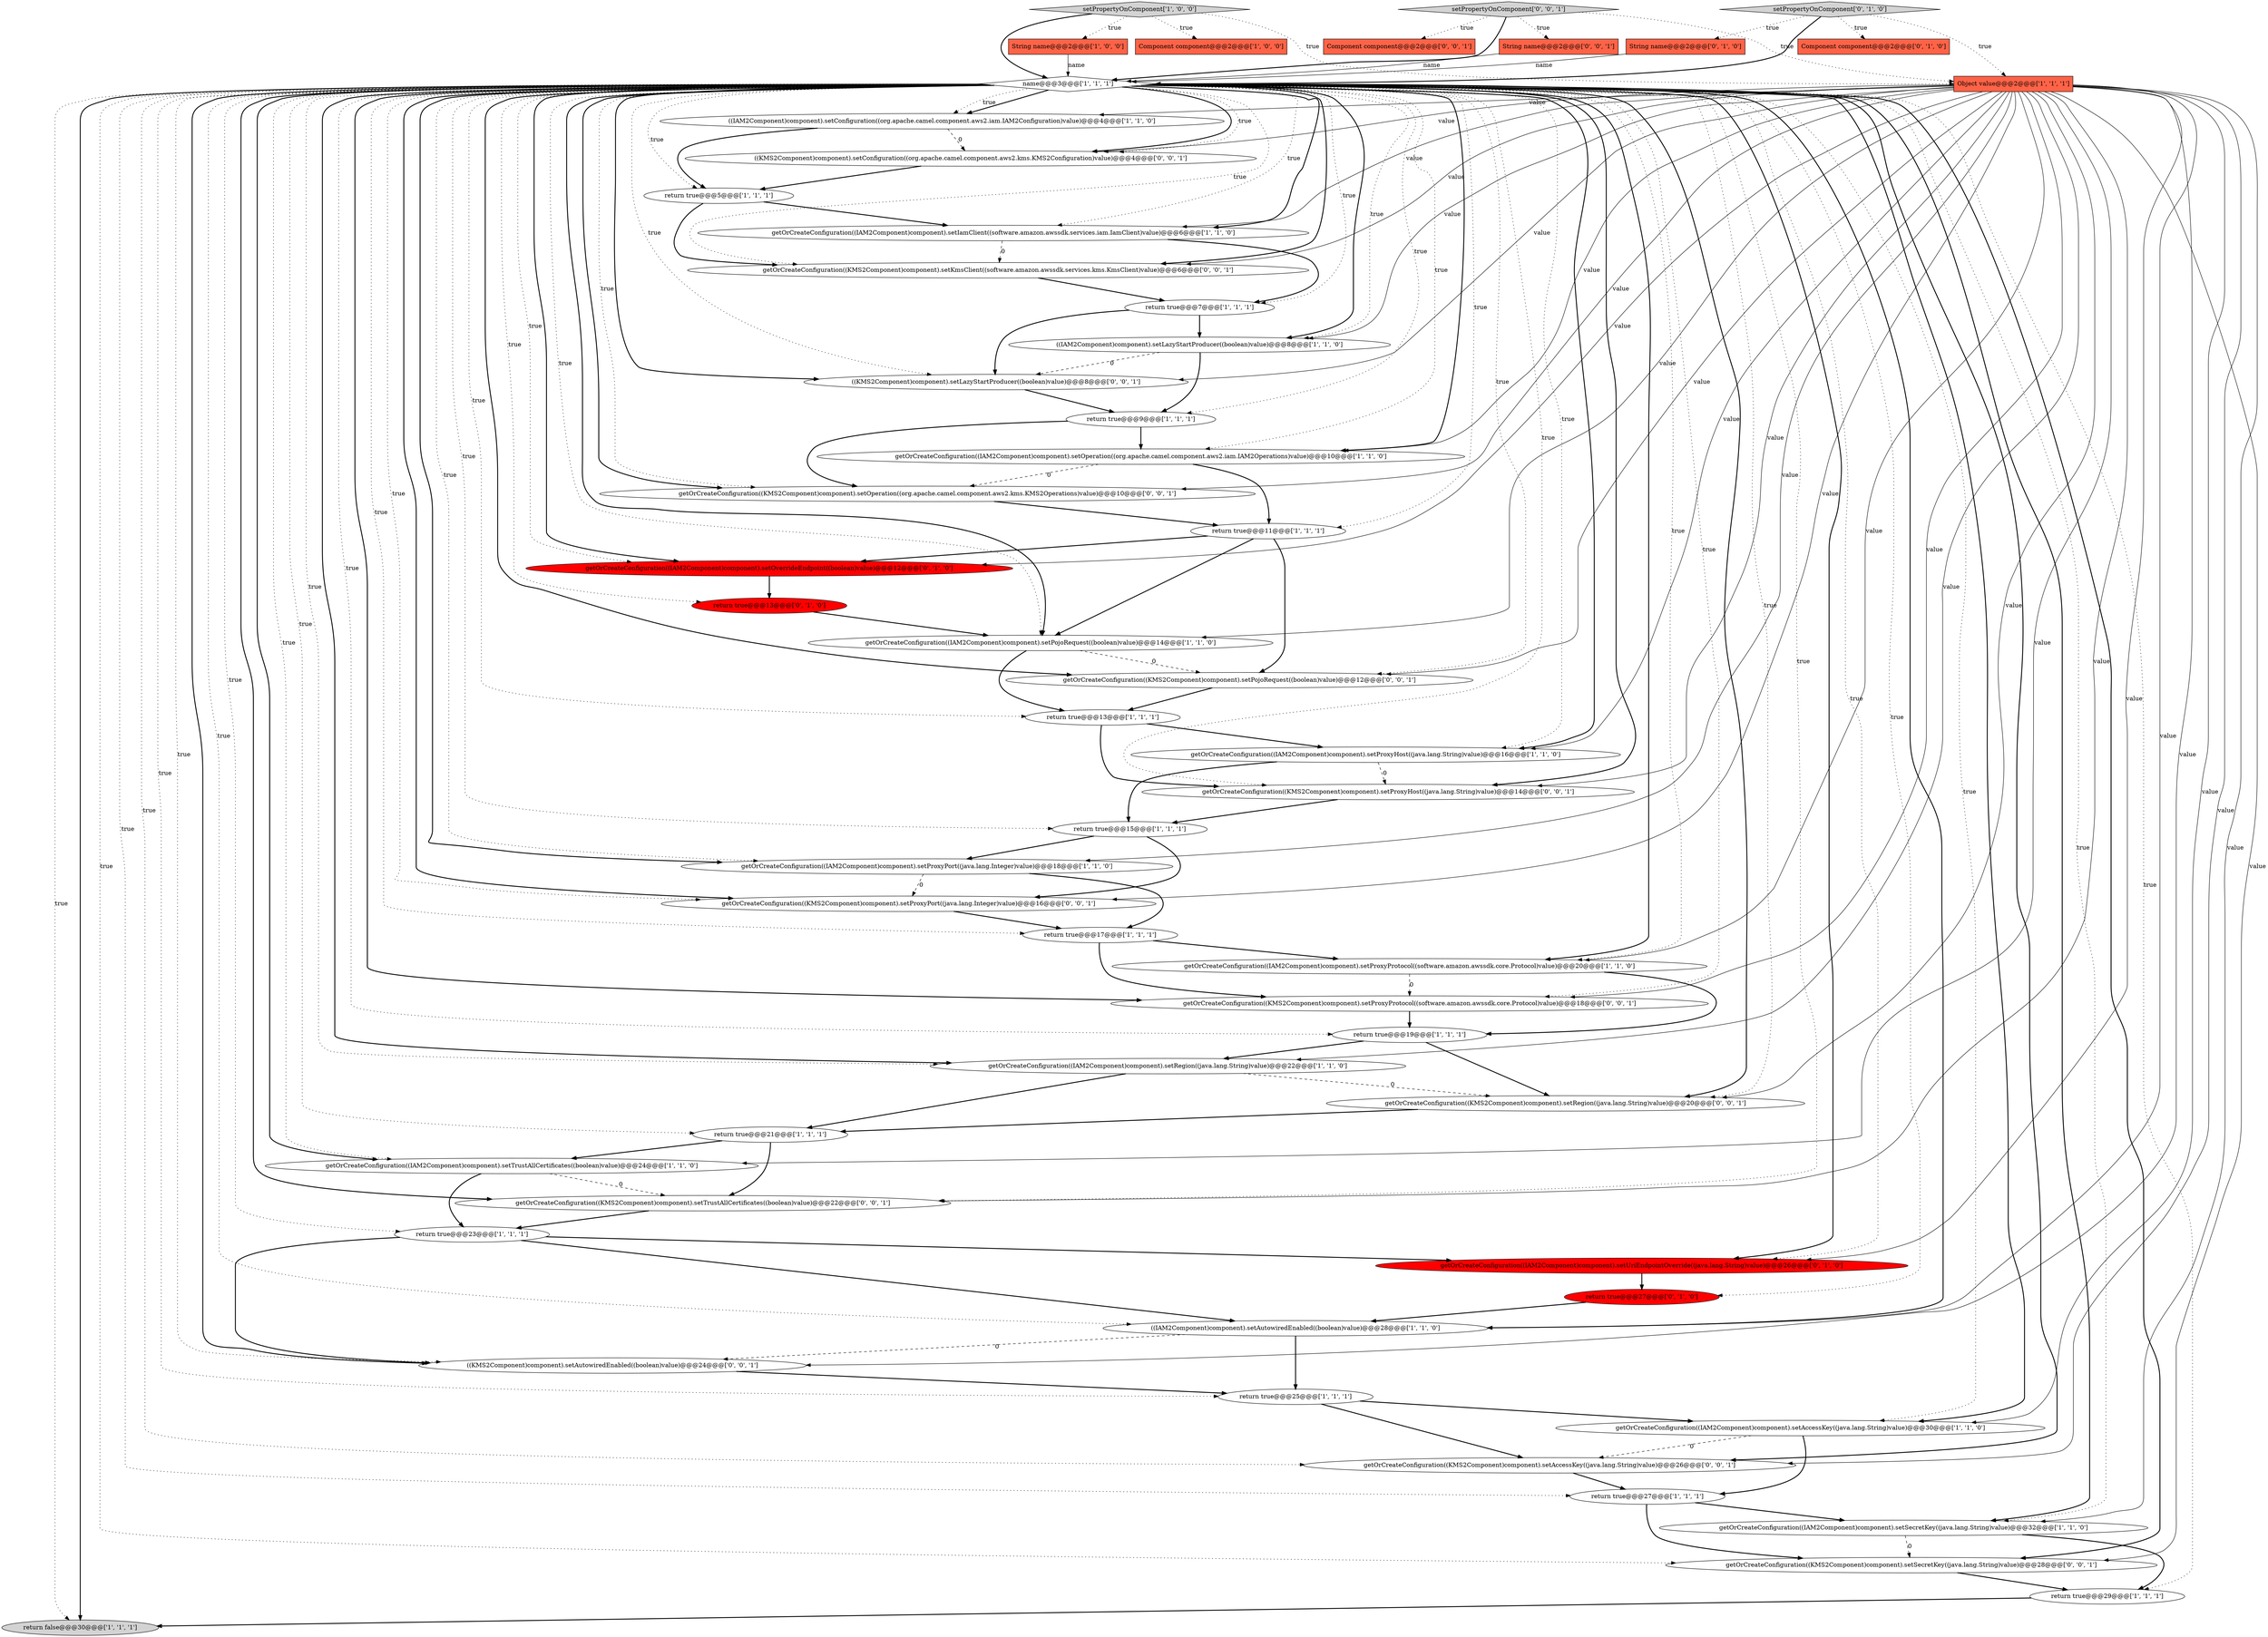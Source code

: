 digraph {
1 [style = filled, label = "return true@@@27@@@['1', '1', '1']", fillcolor = white, shape = ellipse image = "AAA0AAABBB1BBB"];
25 [style = filled, label = "setPropertyOnComponent['1', '0', '0']", fillcolor = lightgray, shape = diamond image = "AAA0AAABBB1BBB"];
19 [style = filled, label = "return true@@@7@@@['1', '1', '1']", fillcolor = white, shape = ellipse image = "AAA0AAABBB1BBB"];
40 [style = filled, label = "getOrCreateConfiguration((KMS2Component)component).setProxyProtocol((software.amazon.awssdk.core.Protocol)value)@@@18@@@['0', '0', '1']", fillcolor = white, shape = ellipse image = "AAA0AAABBB3BBB"];
23 [style = filled, label = "((IAM2Component)component).setAutowiredEnabled((boolean)value)@@@28@@@['1', '1', '0']", fillcolor = white, shape = ellipse image = "AAA0AAABBB1BBB"];
11 [style = filled, label = "getOrCreateConfiguration((IAM2Component)component).setSecretKey((java.lang.String)value)@@@32@@@['1', '1', '0']", fillcolor = white, shape = ellipse image = "AAA0AAABBB1BBB"];
38 [style = filled, label = "setPropertyOnComponent['0', '1', '0']", fillcolor = lightgray, shape = diamond image = "AAA0AAABBB2BBB"];
33 [style = filled, label = "return true@@@27@@@['0', '1', '0']", fillcolor = red, shape = ellipse image = "AAA1AAABBB2BBB"];
2 [style = filled, label = "String name@@@2@@@['1', '0', '0']", fillcolor = tomato, shape = box image = "AAA0AAABBB1BBB"];
50 [style = filled, label = "setPropertyOnComponent['0', '0', '1']", fillcolor = lightgray, shape = diamond image = "AAA0AAABBB3BBB"];
42 [style = filled, label = "getOrCreateConfiguration((KMS2Component)component).setOperation((org.apache.camel.component.aws2.kms.KMS2Operations)value)@@@10@@@['0', '0', '1']", fillcolor = white, shape = ellipse image = "AAA0AAABBB3BBB"];
44 [style = filled, label = "getOrCreateConfiguration((KMS2Component)component).setRegion((java.lang.String)value)@@@20@@@['0', '0', '1']", fillcolor = white, shape = ellipse image = "AAA0AAABBB3BBB"];
14 [style = filled, label = "getOrCreateConfiguration((IAM2Component)component).setRegion((java.lang.String)value)@@@22@@@['1', '1', '0']", fillcolor = white, shape = ellipse image = "AAA0AAABBB1BBB"];
53 [style = filled, label = "getOrCreateConfiguration((KMS2Component)component).setSecretKey((java.lang.String)value)@@@28@@@['0', '0', '1']", fillcolor = white, shape = ellipse image = "AAA0AAABBB3BBB"];
37 [style = filled, label = "getOrCreateConfiguration((IAM2Component)component).setOverrideEndpoint((boolean)value)@@@12@@@['0', '1', '0']", fillcolor = red, shape = ellipse image = "AAA1AAABBB2BBB"];
21 [style = filled, label = "getOrCreateConfiguration((IAM2Component)component).setProxyPort((java.lang.Integer)value)@@@18@@@['1', '1', '0']", fillcolor = white, shape = ellipse image = "AAA0AAABBB1BBB"];
8 [style = filled, label = "return true@@@9@@@['1', '1', '1']", fillcolor = white, shape = ellipse image = "AAA0AAABBB1BBB"];
49 [style = filled, label = "getOrCreateConfiguration((KMS2Component)component).setKmsClient((software.amazon.awssdk.services.kms.KmsClient)value)@@@6@@@['0', '0', '1']", fillcolor = white, shape = ellipse image = "AAA0AAABBB3BBB"];
7 [style = filled, label = "return true@@@15@@@['1', '1', '1']", fillcolor = white, shape = ellipse image = "AAA0AAABBB1BBB"];
27 [style = filled, label = "getOrCreateConfiguration((IAM2Component)component).setIamClient((software.amazon.awssdk.services.iam.IamClient)value)@@@6@@@['1', '1', '0']", fillcolor = white, shape = ellipse image = "AAA0AAABBB1BBB"];
26 [style = filled, label = "return true@@@11@@@['1', '1', '1']", fillcolor = white, shape = ellipse image = "AAA0AAABBB1BBB"];
45 [style = filled, label = "getOrCreateConfiguration((KMS2Component)component).setPojoRequest((boolean)value)@@@12@@@['0', '0', '1']", fillcolor = white, shape = ellipse image = "AAA0AAABBB3BBB"];
31 [style = filled, label = "getOrCreateConfiguration((IAM2Component)component).setAccessKey((java.lang.String)value)@@@30@@@['1', '1', '0']", fillcolor = white, shape = ellipse image = "AAA0AAABBB1BBB"];
36 [style = filled, label = "getOrCreateConfiguration((IAM2Component)component).setUriEndpointOverride((java.lang.String)value)@@@26@@@['0', '1', '0']", fillcolor = red, shape = ellipse image = "AAA1AAABBB2BBB"];
52 [style = filled, label = "getOrCreateConfiguration((KMS2Component)component).setProxyHost((java.lang.String)value)@@@14@@@['0', '0', '1']", fillcolor = white, shape = ellipse image = "AAA0AAABBB3BBB"];
0 [style = filled, label = "return true@@@19@@@['1', '1', '1']", fillcolor = white, shape = ellipse image = "AAA0AAABBB1BBB"];
28 [style = filled, label = "Object value@@@2@@@['1', '1', '1']", fillcolor = tomato, shape = box image = "AAA0AAABBB1BBB"];
51 [style = filled, label = "getOrCreateConfiguration((KMS2Component)component).setProxyPort((java.lang.Integer)value)@@@16@@@['0', '0', '1']", fillcolor = white, shape = ellipse image = "AAA0AAABBB3BBB"];
15 [style = filled, label = "return true@@@29@@@['1', '1', '1']", fillcolor = white, shape = ellipse image = "AAA0AAABBB1BBB"];
32 [style = filled, label = "return true@@@13@@@['0', '1', '0']", fillcolor = red, shape = ellipse image = "AAA1AAABBB2BBB"];
4 [style = filled, label = "getOrCreateConfiguration((IAM2Component)component).setProxyProtocol((software.amazon.awssdk.core.Protocol)value)@@@20@@@['1', '1', '0']", fillcolor = white, shape = ellipse image = "AAA0AAABBB1BBB"];
13 [style = filled, label = "getOrCreateConfiguration((IAM2Component)component).setTrustAllCertificates((boolean)value)@@@24@@@['1', '1', '0']", fillcolor = white, shape = ellipse image = "AAA0AAABBB1BBB"];
3 [style = filled, label = "name@@@3@@@['1', '1', '1']", fillcolor = white, shape = diamond image = "AAA0AAABBB1BBB"];
29 [style = filled, label = "return true@@@13@@@['1', '1', '1']", fillcolor = white, shape = ellipse image = "AAA0AAABBB1BBB"];
6 [style = filled, label = "return true@@@21@@@['1', '1', '1']", fillcolor = white, shape = ellipse image = "AAA0AAABBB1BBB"];
39 [style = filled, label = "Component component@@@2@@@['0', '0', '1']", fillcolor = tomato, shape = box image = "AAA0AAABBB3BBB"];
16 [style = filled, label = "getOrCreateConfiguration((IAM2Component)component).setPojoRequest((boolean)value)@@@14@@@['1', '1', '0']", fillcolor = white, shape = ellipse image = "AAA0AAABBB1BBB"];
20 [style = filled, label = "return true@@@25@@@['1', '1', '1']", fillcolor = white, shape = ellipse image = "AAA0AAABBB1BBB"];
43 [style = filled, label = "((KMS2Component)component).setAutowiredEnabled((boolean)value)@@@24@@@['0', '0', '1']", fillcolor = white, shape = ellipse image = "AAA0AAABBB3BBB"];
17 [style = filled, label = "Component component@@@2@@@['1', '0', '0']", fillcolor = tomato, shape = box image = "AAA0AAABBB1BBB"];
24 [style = filled, label = "return false@@@30@@@['1', '1', '1']", fillcolor = lightgray, shape = ellipse image = "AAA0AAABBB1BBB"];
10 [style = filled, label = "return true@@@17@@@['1', '1', '1']", fillcolor = white, shape = ellipse image = "AAA0AAABBB1BBB"];
18 [style = filled, label = "((IAM2Component)component).setLazyStartProducer((boolean)value)@@@8@@@['1', '1', '0']", fillcolor = white, shape = ellipse image = "AAA0AAABBB1BBB"];
30 [style = filled, label = "((IAM2Component)component).setConfiguration((org.apache.camel.component.aws2.iam.IAM2Configuration)value)@@@4@@@['1', '1', '0']", fillcolor = white, shape = ellipse image = "AAA0AAABBB1BBB"];
34 [style = filled, label = "String name@@@2@@@['0', '1', '0']", fillcolor = tomato, shape = box image = "AAA0AAABBB2BBB"];
5 [style = filled, label = "return true@@@5@@@['1', '1', '1']", fillcolor = white, shape = ellipse image = "AAA0AAABBB1BBB"];
41 [style = filled, label = "getOrCreateConfiguration((KMS2Component)component).setAccessKey((java.lang.String)value)@@@26@@@['0', '0', '1']", fillcolor = white, shape = ellipse image = "AAA0AAABBB3BBB"];
46 [style = filled, label = "((KMS2Component)component).setLazyStartProducer((boolean)value)@@@8@@@['0', '0', '1']", fillcolor = white, shape = ellipse image = "AAA0AAABBB3BBB"];
48 [style = filled, label = "String name@@@2@@@['0', '0', '1']", fillcolor = tomato, shape = box image = "AAA0AAABBB3BBB"];
22 [style = filled, label = "getOrCreateConfiguration((IAM2Component)component).setProxyHost((java.lang.String)value)@@@16@@@['1', '1', '0']", fillcolor = white, shape = ellipse image = "AAA0AAABBB1BBB"];
54 [style = filled, label = "((KMS2Component)component).setConfiguration((org.apache.camel.component.aws2.kms.KMS2Configuration)value)@@@4@@@['0', '0', '1']", fillcolor = white, shape = ellipse image = "AAA0AAABBB3BBB"];
12 [style = filled, label = "getOrCreateConfiguration((IAM2Component)component).setOperation((org.apache.camel.component.aws2.iam.IAM2Operations)value)@@@10@@@['1', '1', '0']", fillcolor = white, shape = ellipse image = "AAA0AAABBB1BBB"];
35 [style = filled, label = "Component component@@@2@@@['0', '1', '0']", fillcolor = tomato, shape = box image = "AAA0AAABBB2BBB"];
9 [style = filled, label = "return true@@@23@@@['1', '1', '1']", fillcolor = white, shape = ellipse image = "AAA0AAABBB1BBB"];
47 [style = filled, label = "getOrCreateConfiguration((KMS2Component)component).setTrustAllCertificates((boolean)value)@@@22@@@['0', '0', '1']", fillcolor = white, shape = ellipse image = "AAA0AAABBB3BBB"];
47->9 [style = bold, label=""];
21->10 [style = bold, label=""];
11->53 [style = dashed, label="0"];
34->3 [style = solid, label="name"];
3->24 [style = bold, label=""];
38->34 [style = dotted, label="true"];
28->12 [style = solid, label="value"];
28->53 [style = solid, label="value"];
3->33 [style = dotted, label="true"];
3->53 [style = dotted, label="true"];
25->28 [style = dotted, label="true"];
18->46 [style = dashed, label="0"];
31->1 [style = bold, label=""];
31->41 [style = dashed, label="0"];
3->16 [style = bold, label=""];
3->6 [style = dotted, label="true"];
9->43 [style = bold, label=""];
51->10 [style = bold, label=""];
28->21 [style = solid, label="value"];
3->40 [style = dotted, label="true"];
3->4 [style = bold, label=""];
36->33 [style = bold, label=""];
22->52 [style = dashed, label="0"];
3->27 [style = bold, label=""];
3->18 [style = bold, label=""];
3->27 [style = dotted, label="true"];
23->43 [style = dashed, label="0"];
0->14 [style = bold, label=""];
3->36 [style = bold, label=""];
28->43 [style = solid, label="value"];
5->49 [style = bold, label=""];
3->41 [style = dotted, label="true"];
3->47 [style = dotted, label="true"];
50->48 [style = dotted, label="true"];
14->44 [style = dashed, label="0"];
3->0 [style = dotted, label="true"];
37->32 [style = bold, label=""];
27->19 [style = bold, label=""];
28->18 [style = solid, label="value"];
54->5 [style = bold, label=""];
3->30 [style = bold, label=""];
3->42 [style = dotted, label="true"];
3->46 [style = bold, label=""];
3->7 [style = dotted, label="true"];
19->18 [style = bold, label=""];
3->29 [style = dotted, label="true"];
28->44 [style = solid, label="value"];
16->29 [style = bold, label=""];
25->3 [style = bold, label=""];
3->11 [style = bold, label=""];
40->0 [style = bold, label=""];
50->3 [style = bold, label=""];
28->4 [style = solid, label="value"];
3->30 [style = dotted, label="true"];
3->26 [style = dotted, label="true"];
20->31 [style = bold, label=""];
3->51 [style = bold, label=""];
22->7 [style = bold, label=""];
45->29 [style = bold, label=""];
3->53 [style = bold, label=""];
29->52 [style = bold, label=""];
4->0 [style = bold, label=""];
1->11 [style = bold, label=""];
33->23 [style = bold, label=""];
3->54 [style = bold, label=""];
28->40 [style = solid, label="value"];
26->16 [style = bold, label=""];
28->45 [style = solid, label="value"];
3->23 [style = bold, label=""];
3->5 [style = dotted, label="true"];
7->51 [style = bold, label=""];
20->41 [style = bold, label=""];
38->28 [style = dotted, label="true"];
3->18 [style = dotted, label="true"];
16->45 [style = dashed, label="0"];
26->37 [style = bold, label=""];
28->14 [style = solid, label="value"];
19->46 [style = bold, label=""];
52->7 [style = bold, label=""];
0->44 [style = bold, label=""];
3->1 [style = dotted, label="true"];
6->47 [style = bold, label=""];
28->31 [style = solid, label="value"];
14->6 [style = bold, label=""];
28->22 [style = solid, label="value"];
3->23 [style = dotted, label="true"];
3->44 [style = dotted, label="true"];
28->11 [style = solid, label="value"];
23->20 [style = bold, label=""];
3->37 [style = bold, label=""];
28->41 [style = solid, label="value"];
3->45 [style = bold, label=""];
3->10 [style = dotted, label="true"];
43->20 [style = bold, label=""];
28->54 [style = solid, label="value"];
3->47 [style = bold, label=""];
3->37 [style = dotted, label="true"];
3->9 [style = dotted, label="true"];
28->47 [style = solid, label="value"];
3->43 [style = dotted, label="true"];
3->12 [style = bold, label=""];
32->16 [style = bold, label=""];
38->3 [style = bold, label=""];
3->42 [style = bold, label=""];
3->49 [style = dotted, label="true"];
3->14 [style = dotted, label="true"];
3->24 [style = dotted, label="true"];
28->42 [style = solid, label="value"];
3->44 [style = bold, label=""];
50->39 [style = dotted, label="true"];
28->30 [style = solid, label="value"];
12->42 [style = dashed, label="0"];
30->5 [style = bold, label=""];
3->21 [style = dotted, label="true"];
50->28 [style = dotted, label="true"];
3->46 [style = dotted, label="true"];
6->13 [style = bold, label=""];
3->15 [style = dotted, label="true"];
3->41 [style = bold, label=""];
3->54 [style = dotted, label="true"];
49->19 [style = bold, label=""];
46->8 [style = bold, label=""];
2->3 [style = solid, label="name"];
10->40 [style = bold, label=""];
28->51 [style = solid, label="value"];
3->21 [style = bold, label=""];
18->8 [style = bold, label=""];
13->9 [style = bold, label=""];
25->2 [style = dotted, label="true"];
8->12 [style = bold, label=""];
3->13 [style = dotted, label="true"];
28->23 [style = solid, label="value"];
9->36 [style = bold, label=""];
3->11 [style = dotted, label="true"];
42->26 [style = bold, label=""];
44->6 [style = bold, label=""];
3->32 [style = dotted, label="true"];
3->52 [style = bold, label=""];
27->49 [style = dashed, label="0"];
3->40 [style = bold, label=""];
3->36 [style = dotted, label="true"];
3->31 [style = bold, label=""];
3->14 [style = bold, label=""];
3->4 [style = dotted, label="true"];
48->3 [style = solid, label="name"];
12->26 [style = bold, label=""];
41->1 [style = bold, label=""];
28->27 [style = solid, label="value"];
3->22 [style = bold, label=""];
11->15 [style = bold, label=""];
9->23 [style = bold, label=""];
3->19 [style = dotted, label="true"];
30->54 [style = dashed, label="0"];
8->42 [style = bold, label=""];
28->46 [style = solid, label="value"];
28->37 [style = solid, label="value"];
28->52 [style = solid, label="value"];
25->17 [style = dotted, label="true"];
38->35 [style = dotted, label="true"];
3->12 [style = dotted, label="true"];
3->45 [style = dotted, label="true"];
28->13 [style = solid, label="value"];
15->24 [style = bold, label=""];
3->22 [style = dotted, label="true"];
10->4 [style = bold, label=""];
3->31 [style = dotted, label="true"];
3->13 [style = bold, label=""];
7->21 [style = bold, label=""];
21->51 [style = dashed, label="0"];
53->15 [style = bold, label=""];
3->43 [style = bold, label=""];
28->36 [style = solid, label="value"];
3->49 [style = bold, label=""];
5->27 [style = bold, label=""];
28->49 [style = solid, label="value"];
29->22 [style = bold, label=""];
26->45 [style = bold, label=""];
13->47 [style = dashed, label="0"];
4->40 [style = dashed, label="0"];
3->8 [style = dotted, label="true"];
3->52 [style = dotted, label="true"];
1->53 [style = bold, label=""];
28->16 [style = solid, label="value"];
3->16 [style = dotted, label="true"];
3->51 [style = dotted, label="true"];
3->20 [style = dotted, label="true"];
}
